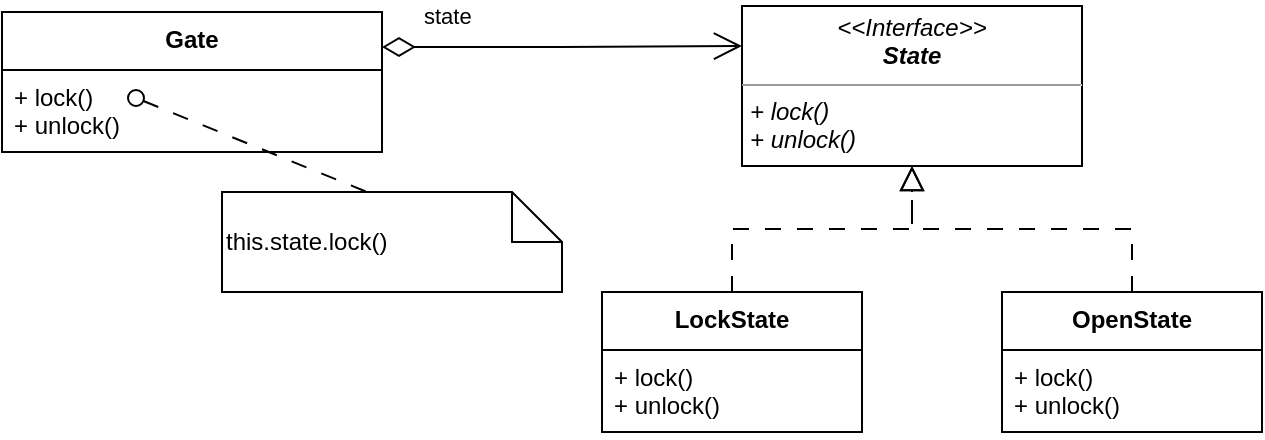 <mxfile version="21.1.9" type="device">
  <diagram name="第 1 页" id="V1W0sLbI2GgZeyCbVdQ1">
    <mxGraphModel dx="1194" dy="682" grid="1" gridSize="10" guides="1" tooltips="1" connect="1" arrows="1" fold="1" page="1" pageScale="1" pageWidth="827" pageHeight="1169" math="0" shadow="0">
      <root>
        <mxCell id="0" />
        <mxCell id="1" parent="0" />
        <mxCell id="-QKBIzKZXesQLSjGnv8I-1" value="&lt;p style=&quot;margin:0px;margin-top:4px;text-align:center;&quot;&gt;&lt;i&gt;&amp;lt;&amp;lt;Interface&amp;gt;&amp;gt;&lt;br&gt;&lt;b&gt;State&lt;/b&gt;&lt;br&gt;&lt;/i&gt;&lt;/p&gt;&lt;hr size=&quot;1&quot;&gt;&lt;p style=&quot;margin:0px;margin-left:4px;&quot;&gt;&lt;/p&gt;&lt;p style=&quot;margin:0px;margin-left:4px;&quot;&gt;&lt;i&gt;+ lock()&lt;br style=&quot;border-color: var(--border-color); padding: 0px; margin: 0px;&quot;&gt;+ unlock()&lt;/i&gt;&lt;br&gt;&lt;/p&gt;" style="verticalAlign=top;align=left;overflow=fill;fontSize=12;fontFamily=Helvetica;html=1;" parent="1" vertex="1">
          <mxGeometry x="470" y="257" width="170" height="80" as="geometry" />
        </mxCell>
        <mxCell id="-QKBIzKZXesQLSjGnv8I-3" value="state" style="endArrow=open;html=1;endSize=12;startArrow=diamondThin;startSize=14;startFill=0;edgeStyle=orthogonalEdgeStyle;align=left;verticalAlign=bottom;rounded=0;entryX=0;entryY=0.25;entryDx=0;entryDy=0;exitX=1;exitY=0.25;exitDx=0;exitDy=0;" parent="1" source="UwBifb_8naFT3TD3uKXL-1" target="-QKBIzKZXesQLSjGnv8I-1" edge="1">
          <mxGeometry x="-0.792" y="8" relative="1" as="geometry">
            <mxPoint x="394" y="34.25" as="sourcePoint" />
            <mxPoint x="200" y="184" as="targetPoint" />
            <mxPoint y="1" as="offset" />
          </mxGeometry>
        </mxCell>
        <mxCell id="UwBifb_8naFT3TD3uKXL-1" value="Gate" style="swimlane;fontStyle=1;align=center;verticalAlign=top;childLayout=stackLayout;horizontal=1;startSize=29;horizontalStack=0;resizeParent=1;resizeParentMax=0;resizeLast=0;collapsible=1;marginBottom=0;" vertex="1" parent="1">
          <mxGeometry x="100" y="260" width="190" height="70" as="geometry" />
        </mxCell>
        <mxCell id="UwBifb_8naFT3TD3uKXL-2" value="+ lock()&#xa;+ unlock()" style="text;strokeColor=none;fillColor=none;align=left;verticalAlign=top;spacingLeft=4;spacingRight=4;overflow=hidden;rotatable=0;points=[[0,0.5],[1,0.5]];portConstraint=eastwest;fontStyle=0" vertex="1" parent="UwBifb_8naFT3TD3uKXL-1">
          <mxGeometry y="29" width="190" height="41" as="geometry" />
        </mxCell>
        <mxCell id="UwBifb_8naFT3TD3uKXL-3" value="&lt;div style=&quot;border-color: var(--border-color);&quot;&gt;this.state.lock()&lt;/div&gt;" style="shape=note2;boundedLbl=1;whiteSpace=wrap;html=1;size=25;verticalAlign=middle;align=left;labelPosition=center;verticalLabelPosition=middle;" vertex="1" parent="1">
          <mxGeometry x="210" y="350" width="170" height="50" as="geometry" />
        </mxCell>
        <mxCell id="UwBifb_8naFT3TD3uKXL-4" value="" style="html=1;verticalAlign=bottom;labelBackgroundColor=none;startArrow=oval;startFill=0;startSize=8;endArrow=none;rounded=0;dashed=1;dashPattern=8 8;entryX=0;entryY=0;entryDx=72.5;entryDy=0;entryPerimeter=0;" edge="1" parent="1" target="UwBifb_8naFT3TD3uKXL-3">
          <mxGeometry x="-0.055" y="19" relative="1" as="geometry">
            <mxPoint x="167" y="303" as="sourcePoint" />
            <mxPoint x="256.5" y="341" as="targetPoint" />
            <mxPoint x="-1" as="offset" />
          </mxGeometry>
        </mxCell>
        <mxCell id="UwBifb_8naFT3TD3uKXL-6" value="LockState" style="swimlane;fontStyle=1;align=center;verticalAlign=top;childLayout=stackLayout;horizontal=1;startSize=29;horizontalStack=0;resizeParent=1;resizeParentMax=0;resizeLast=0;collapsible=1;marginBottom=0;" vertex="1" parent="1">
          <mxGeometry x="400" y="400" width="130" height="70" as="geometry" />
        </mxCell>
        <mxCell id="UwBifb_8naFT3TD3uKXL-10" value="+ lock()&#xa;+ unlock()" style="text;strokeColor=none;fillColor=none;align=left;verticalAlign=top;spacingLeft=4;spacingRight=4;overflow=hidden;rotatable=0;points=[[0,0.5],[1,0.5]];portConstraint=eastwest;fontStyle=0" vertex="1" parent="UwBifb_8naFT3TD3uKXL-6">
          <mxGeometry y="29" width="130" height="41" as="geometry" />
        </mxCell>
        <mxCell id="UwBifb_8naFT3TD3uKXL-7" value="OpenState" style="swimlane;fontStyle=1;align=center;verticalAlign=top;childLayout=stackLayout;horizontal=1;startSize=29;horizontalStack=0;resizeParent=1;resizeParentMax=0;resizeLast=0;collapsible=1;marginBottom=0;" vertex="1" parent="1">
          <mxGeometry x="600" y="400" width="130" height="70" as="geometry" />
        </mxCell>
        <mxCell id="UwBifb_8naFT3TD3uKXL-11" value="+ lock()&#xa;+ unlock()" style="text;strokeColor=none;fillColor=none;align=left;verticalAlign=top;spacingLeft=4;spacingRight=4;overflow=hidden;rotatable=0;points=[[0,0.5],[1,0.5]];portConstraint=eastwest;fontStyle=0" vertex="1" parent="UwBifb_8naFT3TD3uKXL-7">
          <mxGeometry y="29" width="130" height="41" as="geometry" />
        </mxCell>
        <mxCell id="UwBifb_8naFT3TD3uKXL-8" value="" style="endArrow=block;endSize=10;endFill=0;shadow=0;strokeWidth=1;rounded=0;edgeStyle=elbowEdgeStyle;elbow=vertical;dashed=1;dashPattern=8 8;labelBackgroundColor=none;fontColor=default;entryX=0.5;entryY=1;entryDx=0;entryDy=0;" edge="1" parent="1" source="UwBifb_8naFT3TD3uKXL-7" target="-QKBIzKZXesQLSjGnv8I-1">
          <mxGeometry width="160" relative="1" as="geometry">
            <mxPoint x="585" y="170" as="sourcePoint" />
            <mxPoint x="494" y="82" as="targetPoint" />
          </mxGeometry>
        </mxCell>
        <mxCell id="UwBifb_8naFT3TD3uKXL-9" value="" style="endArrow=block;endSize=10;endFill=0;shadow=0;strokeWidth=1;rounded=0;edgeStyle=elbowEdgeStyle;elbow=vertical;dashed=1;dashPattern=8 8;labelBackgroundColor=none;fontColor=default;entryX=0.5;entryY=1;entryDx=0;entryDy=0;" edge="1" parent="1" source="UwBifb_8naFT3TD3uKXL-6" target="-QKBIzKZXesQLSjGnv8I-1">
          <mxGeometry width="160" relative="1" as="geometry">
            <mxPoint x="670" y="410" as="sourcePoint" />
            <mxPoint x="595" y="343" as="targetPoint" />
          </mxGeometry>
        </mxCell>
      </root>
    </mxGraphModel>
  </diagram>
</mxfile>

